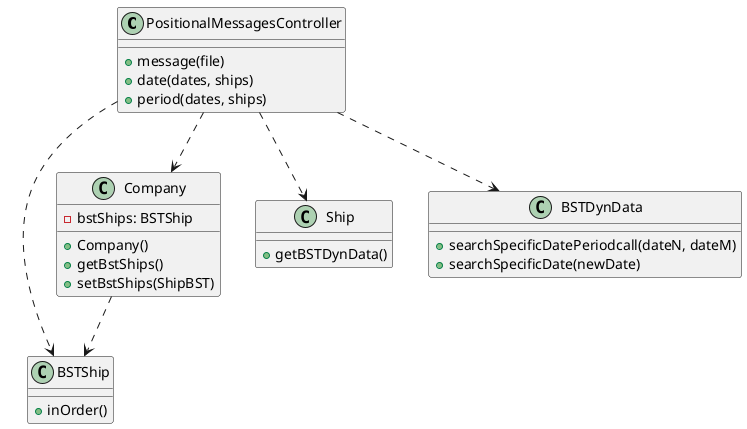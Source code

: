 @startuml
PositionalMessagesController ..>BSTShip
PositionalMessagesController ..>Company
PositionalMessagesController ..>Ship
PositionalMessagesController ..>BSTDynData

PositionalMessagesController : +message(file)
PositionalMessagesController : +date(dates, ships)
PositionalMessagesController : +period(dates, ships)

Company : -bstShips: BSTShip
Company : +Company()
Company : +getBstShips()
Company : +setBstShips(ShipBST)

Company ..>BSTShip

BSTDynData : +searchSpecificDatePeriodcall(dateN, dateM)
BSTDynData : +searchSpecificDate(newDate)

BSTShip : +inOrder()

Ship : +getBSTDynData()
@enduml